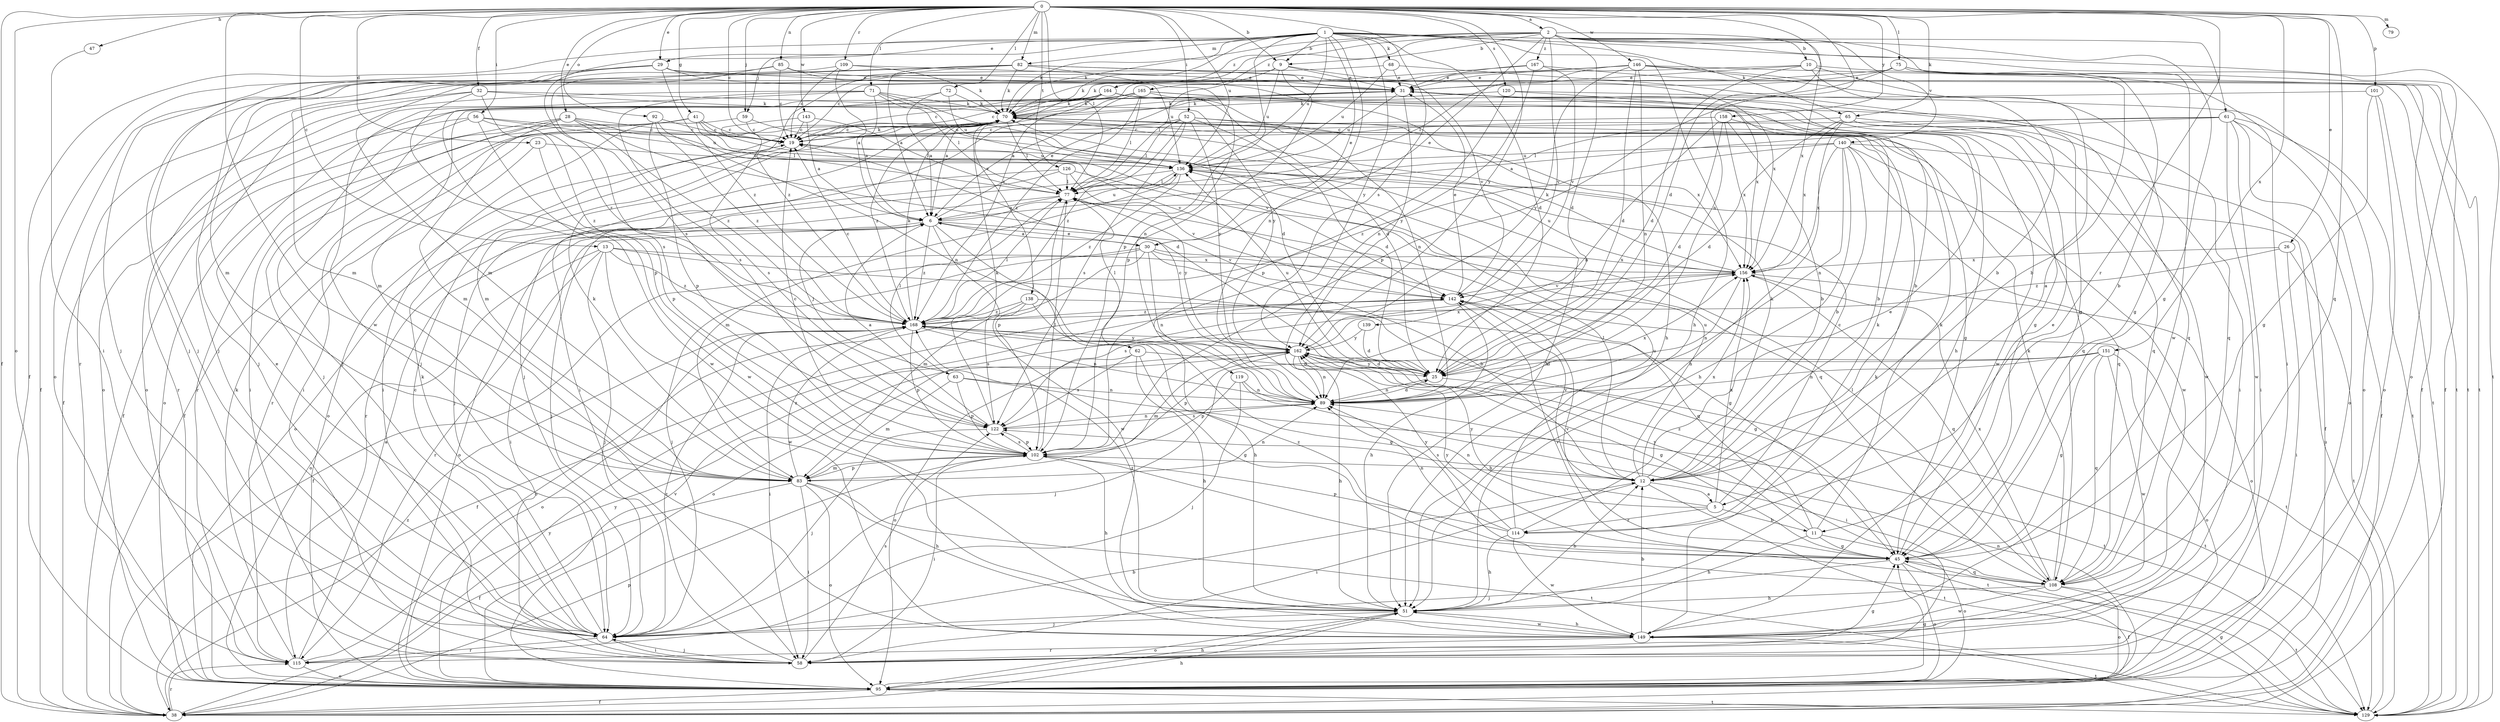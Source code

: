 strict digraph  {
0;
1;
2;
5;
6;
9;
10;
11;
12;
13;
19;
23;
25;
26;
28;
29;
30;
31;
32;
38;
41;
45;
47;
51;
52;
56;
58;
59;
61;
62;
63;
64;
65;
68;
70;
71;
72;
75;
77;
79;
82;
83;
85;
89;
92;
95;
101;
102;
108;
109;
114;
115;
119;
120;
122;
126;
129;
136;
138;
139;
140;
142;
143;
146;
149;
151;
156;
158;
162;
164;
165;
167;
168;
0 -> 2  [label=a];
0 -> 9  [label=b];
0 -> 13  [label=c];
0 -> 19  [label=c];
0 -> 23  [label=d];
0 -> 25  [label=d];
0 -> 26  [label=e];
0 -> 28  [label=e];
0 -> 29  [label=e];
0 -> 32  [label=f];
0 -> 38  [label=f];
0 -> 41  [label=g];
0 -> 47  [label=h];
0 -> 52  [label=i];
0 -> 56  [label=i];
0 -> 59  [label=j];
0 -> 65  [label=k];
0 -> 71  [label=l];
0 -> 72  [label=l];
0 -> 75  [label=l];
0 -> 77  [label=l];
0 -> 79  [label=m];
0 -> 82  [label=m];
0 -> 85  [label=n];
0 -> 89  [label=n];
0 -> 92  [label=o];
0 -> 95  [label=o];
0 -> 101  [label=p];
0 -> 108  [label=q];
0 -> 109  [label=r];
0 -> 114  [label=r];
0 -> 119  [label=s];
0 -> 120  [label=s];
0 -> 126  [label=t];
0 -> 136  [label=u];
0 -> 143  [label=w];
0 -> 146  [label=w];
0 -> 149  [label=w];
0 -> 151  [label=x];
0 -> 158  [label=y];
0 -> 162  [label=y];
1 -> 9  [label=b];
1 -> 25  [label=d];
1 -> 29  [label=e];
1 -> 30  [label=e];
1 -> 38  [label=f];
1 -> 51  [label=h];
1 -> 59  [label=j];
1 -> 65  [label=k];
1 -> 68  [label=k];
1 -> 70  [label=k];
1 -> 82  [label=m];
1 -> 89  [label=n];
1 -> 102  [label=p];
1 -> 122  [label=s];
1 -> 129  [label=t];
1 -> 136  [label=u];
1 -> 138  [label=v];
1 -> 149  [label=w];
1 -> 162  [label=y];
2 -> 9  [label=b];
2 -> 10  [label=b];
2 -> 11  [label=b];
2 -> 25  [label=d];
2 -> 30  [label=e];
2 -> 45  [label=g];
2 -> 61  [label=j];
2 -> 70  [label=k];
2 -> 139  [label=v];
2 -> 140  [label=v];
2 -> 156  [label=x];
2 -> 164  [label=z];
2 -> 165  [label=z];
2 -> 167  [label=z];
2 -> 168  [label=z];
5 -> 11  [label=b];
5 -> 19  [label=c];
5 -> 89  [label=n];
5 -> 114  [label=r];
5 -> 156  [label=x];
5 -> 162  [label=y];
6 -> 30  [label=e];
6 -> 31  [label=e];
6 -> 58  [label=i];
6 -> 62  [label=j];
6 -> 63  [label=j];
6 -> 95  [label=o];
6 -> 136  [label=u];
6 -> 142  [label=v];
6 -> 149  [label=w];
6 -> 168  [label=z];
9 -> 31  [label=e];
9 -> 77  [label=l];
9 -> 83  [label=m];
9 -> 102  [label=p];
9 -> 136  [label=u];
9 -> 156  [label=x];
10 -> 5  [label=a];
10 -> 12  [label=b];
10 -> 25  [label=d];
10 -> 31  [label=e];
10 -> 38  [label=f];
10 -> 70  [label=k];
11 -> 45  [label=g];
11 -> 51  [label=h];
11 -> 70  [label=k];
11 -> 95  [label=o];
11 -> 162  [label=y];
11 -> 168  [label=z];
12 -> 5  [label=a];
12 -> 58  [label=i];
12 -> 70  [label=k];
12 -> 77  [label=l];
12 -> 122  [label=s];
12 -> 129  [label=t];
12 -> 136  [label=u];
12 -> 142  [label=v];
12 -> 156  [label=x];
13 -> 45  [label=g];
13 -> 64  [label=j];
13 -> 95  [label=o];
13 -> 115  [label=r];
13 -> 149  [label=w];
13 -> 156  [label=x];
13 -> 168  [label=z];
19 -> 70  [label=k];
19 -> 95  [label=o];
19 -> 136  [label=u];
23 -> 102  [label=p];
23 -> 115  [label=r];
23 -> 136  [label=u];
25 -> 89  [label=n];
25 -> 129  [label=t];
25 -> 136  [label=u];
25 -> 162  [label=y];
26 -> 58  [label=i];
26 -> 129  [label=t];
26 -> 156  [label=x];
26 -> 168  [label=z];
28 -> 19  [label=c];
28 -> 25  [label=d];
28 -> 38  [label=f];
28 -> 58  [label=i];
28 -> 83  [label=m];
28 -> 142  [label=v];
28 -> 168  [label=z];
29 -> 31  [label=e];
29 -> 38  [label=f];
29 -> 51  [label=h];
29 -> 64  [label=j];
29 -> 95  [label=o];
29 -> 129  [label=t];
29 -> 168  [label=z];
30 -> 6  [label=a];
30 -> 12  [label=b];
30 -> 38  [label=f];
30 -> 64  [label=j];
30 -> 83  [label=m];
30 -> 89  [label=n];
30 -> 108  [label=q];
30 -> 156  [label=x];
31 -> 70  [label=k];
31 -> 83  [label=m];
31 -> 108  [label=q];
31 -> 136  [label=u];
31 -> 149  [label=w];
31 -> 162  [label=y];
32 -> 64  [label=j];
32 -> 70  [label=k];
32 -> 95  [label=o];
32 -> 102  [label=p];
32 -> 162  [label=y];
32 -> 168  [label=z];
38 -> 51  [label=h];
38 -> 102  [label=p];
38 -> 115  [label=r];
38 -> 162  [label=y];
38 -> 168  [label=z];
41 -> 19  [label=c];
41 -> 58  [label=i];
41 -> 77  [label=l];
41 -> 95  [label=o];
41 -> 115  [label=r];
41 -> 136  [label=u];
41 -> 142  [label=v];
45 -> 31  [label=e];
45 -> 38  [label=f];
45 -> 64  [label=j];
45 -> 95  [label=o];
45 -> 108  [label=q];
45 -> 142  [label=v];
45 -> 162  [label=y];
45 -> 168  [label=z];
47 -> 58  [label=i];
51 -> 12  [label=b];
51 -> 64  [label=j];
51 -> 95  [label=o];
51 -> 149  [label=w];
51 -> 168  [label=z];
52 -> 12  [label=b];
52 -> 19  [label=c];
52 -> 25  [label=d];
52 -> 64  [label=j];
52 -> 77  [label=l];
52 -> 122  [label=s];
52 -> 156  [label=x];
52 -> 162  [label=y];
52 -> 168  [label=z];
56 -> 19  [label=c];
56 -> 64  [label=j];
56 -> 115  [label=r];
56 -> 136  [label=u];
56 -> 149  [label=w];
56 -> 168  [label=z];
58 -> 45  [label=g];
58 -> 64  [label=j];
58 -> 122  [label=s];
58 -> 168  [label=z];
59 -> 19  [label=c];
59 -> 51  [label=h];
59 -> 58  [label=i];
61 -> 6  [label=a];
61 -> 19  [label=c];
61 -> 38  [label=f];
61 -> 58  [label=i];
61 -> 77  [label=l];
61 -> 95  [label=o];
61 -> 129  [label=t];
61 -> 149  [label=w];
62 -> 25  [label=d];
62 -> 45  [label=g];
62 -> 51  [label=h];
62 -> 77  [label=l];
62 -> 95  [label=o];
62 -> 122  [label=s];
63 -> 77  [label=l];
63 -> 83  [label=m];
63 -> 89  [label=n];
63 -> 102  [label=p];
63 -> 129  [label=t];
64 -> 19  [label=c];
64 -> 31  [label=e];
64 -> 58  [label=i];
64 -> 70  [label=k];
64 -> 115  [label=r];
65 -> 19  [label=c];
65 -> 25  [label=d];
65 -> 51  [label=h];
65 -> 58  [label=i];
65 -> 108  [label=q];
65 -> 149  [label=w];
65 -> 156  [label=x];
68 -> 31  [label=e];
68 -> 45  [label=g];
68 -> 115  [label=r];
68 -> 136  [label=u];
70 -> 19  [label=c];
70 -> 38  [label=f];
70 -> 58  [label=i];
70 -> 77  [label=l];
70 -> 83  [label=m];
70 -> 108  [label=q];
70 -> 168  [label=z];
71 -> 6  [label=a];
71 -> 25  [label=d];
71 -> 38  [label=f];
71 -> 70  [label=k];
71 -> 77  [label=l];
71 -> 95  [label=o];
71 -> 122  [label=s];
71 -> 136  [label=u];
72 -> 6  [label=a];
72 -> 70  [label=k];
72 -> 136  [label=u];
72 -> 149  [label=w];
75 -> 12  [label=b];
75 -> 19  [label=c];
75 -> 31  [label=e];
75 -> 58  [label=i];
75 -> 95  [label=o];
75 -> 102  [label=p];
77 -> 6  [label=a];
77 -> 64  [label=j];
77 -> 102  [label=p];
77 -> 162  [label=y];
82 -> 6  [label=a];
82 -> 31  [label=e];
82 -> 64  [label=j];
82 -> 70  [label=k];
82 -> 83  [label=m];
82 -> 89  [label=n];
82 -> 142  [label=v];
82 -> 168  [label=z];
83 -> 38  [label=f];
83 -> 51  [label=h];
83 -> 58  [label=i];
83 -> 70  [label=k];
83 -> 89  [label=n];
83 -> 95  [label=o];
83 -> 102  [label=p];
83 -> 129  [label=t];
83 -> 168  [label=z];
85 -> 19  [label=c];
85 -> 31  [label=e];
85 -> 64  [label=j];
85 -> 122  [label=s];
85 -> 136  [label=u];
89 -> 19  [label=c];
89 -> 25  [label=d];
89 -> 122  [label=s];
89 -> 156  [label=x];
92 -> 19  [label=c];
92 -> 89  [label=n];
92 -> 102  [label=p];
92 -> 168  [label=z];
95 -> 38  [label=f];
95 -> 45  [label=g];
95 -> 51  [label=h];
95 -> 89  [label=n];
95 -> 129  [label=t];
95 -> 142  [label=v];
101 -> 45  [label=g];
101 -> 70  [label=k];
101 -> 95  [label=o];
101 -> 129  [label=t];
102 -> 12  [label=b];
102 -> 19  [label=c];
102 -> 51  [label=h];
102 -> 58  [label=i];
102 -> 77  [label=l];
102 -> 83  [label=m];
102 -> 122  [label=s];
102 -> 129  [label=t];
108 -> 51  [label=h];
108 -> 70  [label=k];
108 -> 77  [label=l];
108 -> 95  [label=o];
108 -> 129  [label=t];
108 -> 142  [label=v];
108 -> 149  [label=w];
108 -> 156  [label=x];
109 -> 6  [label=a];
109 -> 19  [label=c];
109 -> 31  [label=e];
109 -> 64  [label=j];
109 -> 70  [label=k];
114 -> 31  [label=e];
114 -> 51  [label=h];
114 -> 70  [label=k];
114 -> 89  [label=n];
114 -> 102  [label=p];
114 -> 136  [label=u];
114 -> 149  [label=w];
114 -> 162  [label=y];
115 -> 6  [label=a];
115 -> 12  [label=b];
115 -> 70  [label=k];
115 -> 95  [label=o];
115 -> 162  [label=y];
119 -> 58  [label=i];
119 -> 64  [label=j];
119 -> 89  [label=n];
119 -> 102  [label=p];
120 -> 70  [label=k];
120 -> 95  [label=o];
120 -> 102  [label=p];
120 -> 156  [label=x];
122 -> 6  [label=a];
122 -> 64  [label=j];
122 -> 70  [label=k];
122 -> 89  [label=n];
122 -> 102  [label=p];
126 -> 64  [label=j];
126 -> 77  [label=l];
126 -> 95  [label=o];
126 -> 108  [label=q];
126 -> 142  [label=v];
129 -> 45  [label=g];
129 -> 136  [label=u];
136 -> 77  [label=l];
136 -> 83  [label=m];
136 -> 115  [label=r];
136 -> 168  [label=z];
138 -> 45  [label=g];
138 -> 51  [label=h];
138 -> 95  [label=o];
138 -> 122  [label=s];
138 -> 168  [label=z];
139 -> 25  [label=d];
139 -> 162  [label=y];
140 -> 12  [label=b];
140 -> 38  [label=f];
140 -> 51  [label=h];
140 -> 89  [label=n];
140 -> 108  [label=q];
140 -> 136  [label=u];
140 -> 149  [label=w];
140 -> 156  [label=x];
140 -> 168  [label=z];
142 -> 31  [label=e];
142 -> 38  [label=f];
142 -> 51  [label=h];
142 -> 95  [label=o];
142 -> 129  [label=t];
142 -> 168  [label=z];
143 -> 6  [label=a];
143 -> 19  [label=c];
143 -> 77  [label=l];
143 -> 122  [label=s];
146 -> 25  [label=d];
146 -> 31  [label=e];
146 -> 38  [label=f];
146 -> 45  [label=g];
146 -> 70  [label=k];
146 -> 77  [label=l];
146 -> 89  [label=n];
146 -> 129  [label=t];
146 -> 162  [label=y];
149 -> 12  [label=b];
149 -> 51  [label=h];
149 -> 70  [label=k];
149 -> 115  [label=r];
149 -> 129  [label=t];
151 -> 25  [label=d];
151 -> 45  [label=g];
151 -> 64  [label=j];
151 -> 89  [label=n];
151 -> 95  [label=o];
151 -> 108  [label=q];
151 -> 149  [label=w];
156 -> 70  [label=k];
156 -> 89  [label=n];
156 -> 95  [label=o];
156 -> 108  [label=q];
156 -> 122  [label=s];
156 -> 136  [label=u];
156 -> 142  [label=v];
158 -> 12  [label=b];
158 -> 19  [label=c];
158 -> 25  [label=d];
158 -> 45  [label=g];
158 -> 89  [label=n];
158 -> 156  [label=x];
162 -> 25  [label=d];
162 -> 45  [label=g];
162 -> 51  [label=h];
162 -> 83  [label=m];
162 -> 89  [label=n];
162 -> 102  [label=p];
162 -> 156  [label=x];
164 -> 6  [label=a];
164 -> 19  [label=c];
164 -> 51  [label=h];
164 -> 64  [label=j];
164 -> 70  [label=k];
164 -> 89  [label=n];
164 -> 108  [label=q];
165 -> 6  [label=a];
165 -> 12  [label=b];
165 -> 19  [label=c];
165 -> 25  [label=d];
165 -> 45  [label=g];
165 -> 64  [label=j];
165 -> 70  [label=k];
165 -> 77  [label=l];
165 -> 168  [label=z];
167 -> 31  [label=e];
167 -> 83  [label=m];
167 -> 89  [label=n];
167 -> 129  [label=t];
167 -> 142  [label=v];
168 -> 19  [label=c];
168 -> 45  [label=g];
168 -> 58  [label=i];
168 -> 70  [label=k];
168 -> 77  [label=l];
168 -> 89  [label=n];
168 -> 95  [label=o];
168 -> 102  [label=p];
168 -> 162  [label=y];
}

